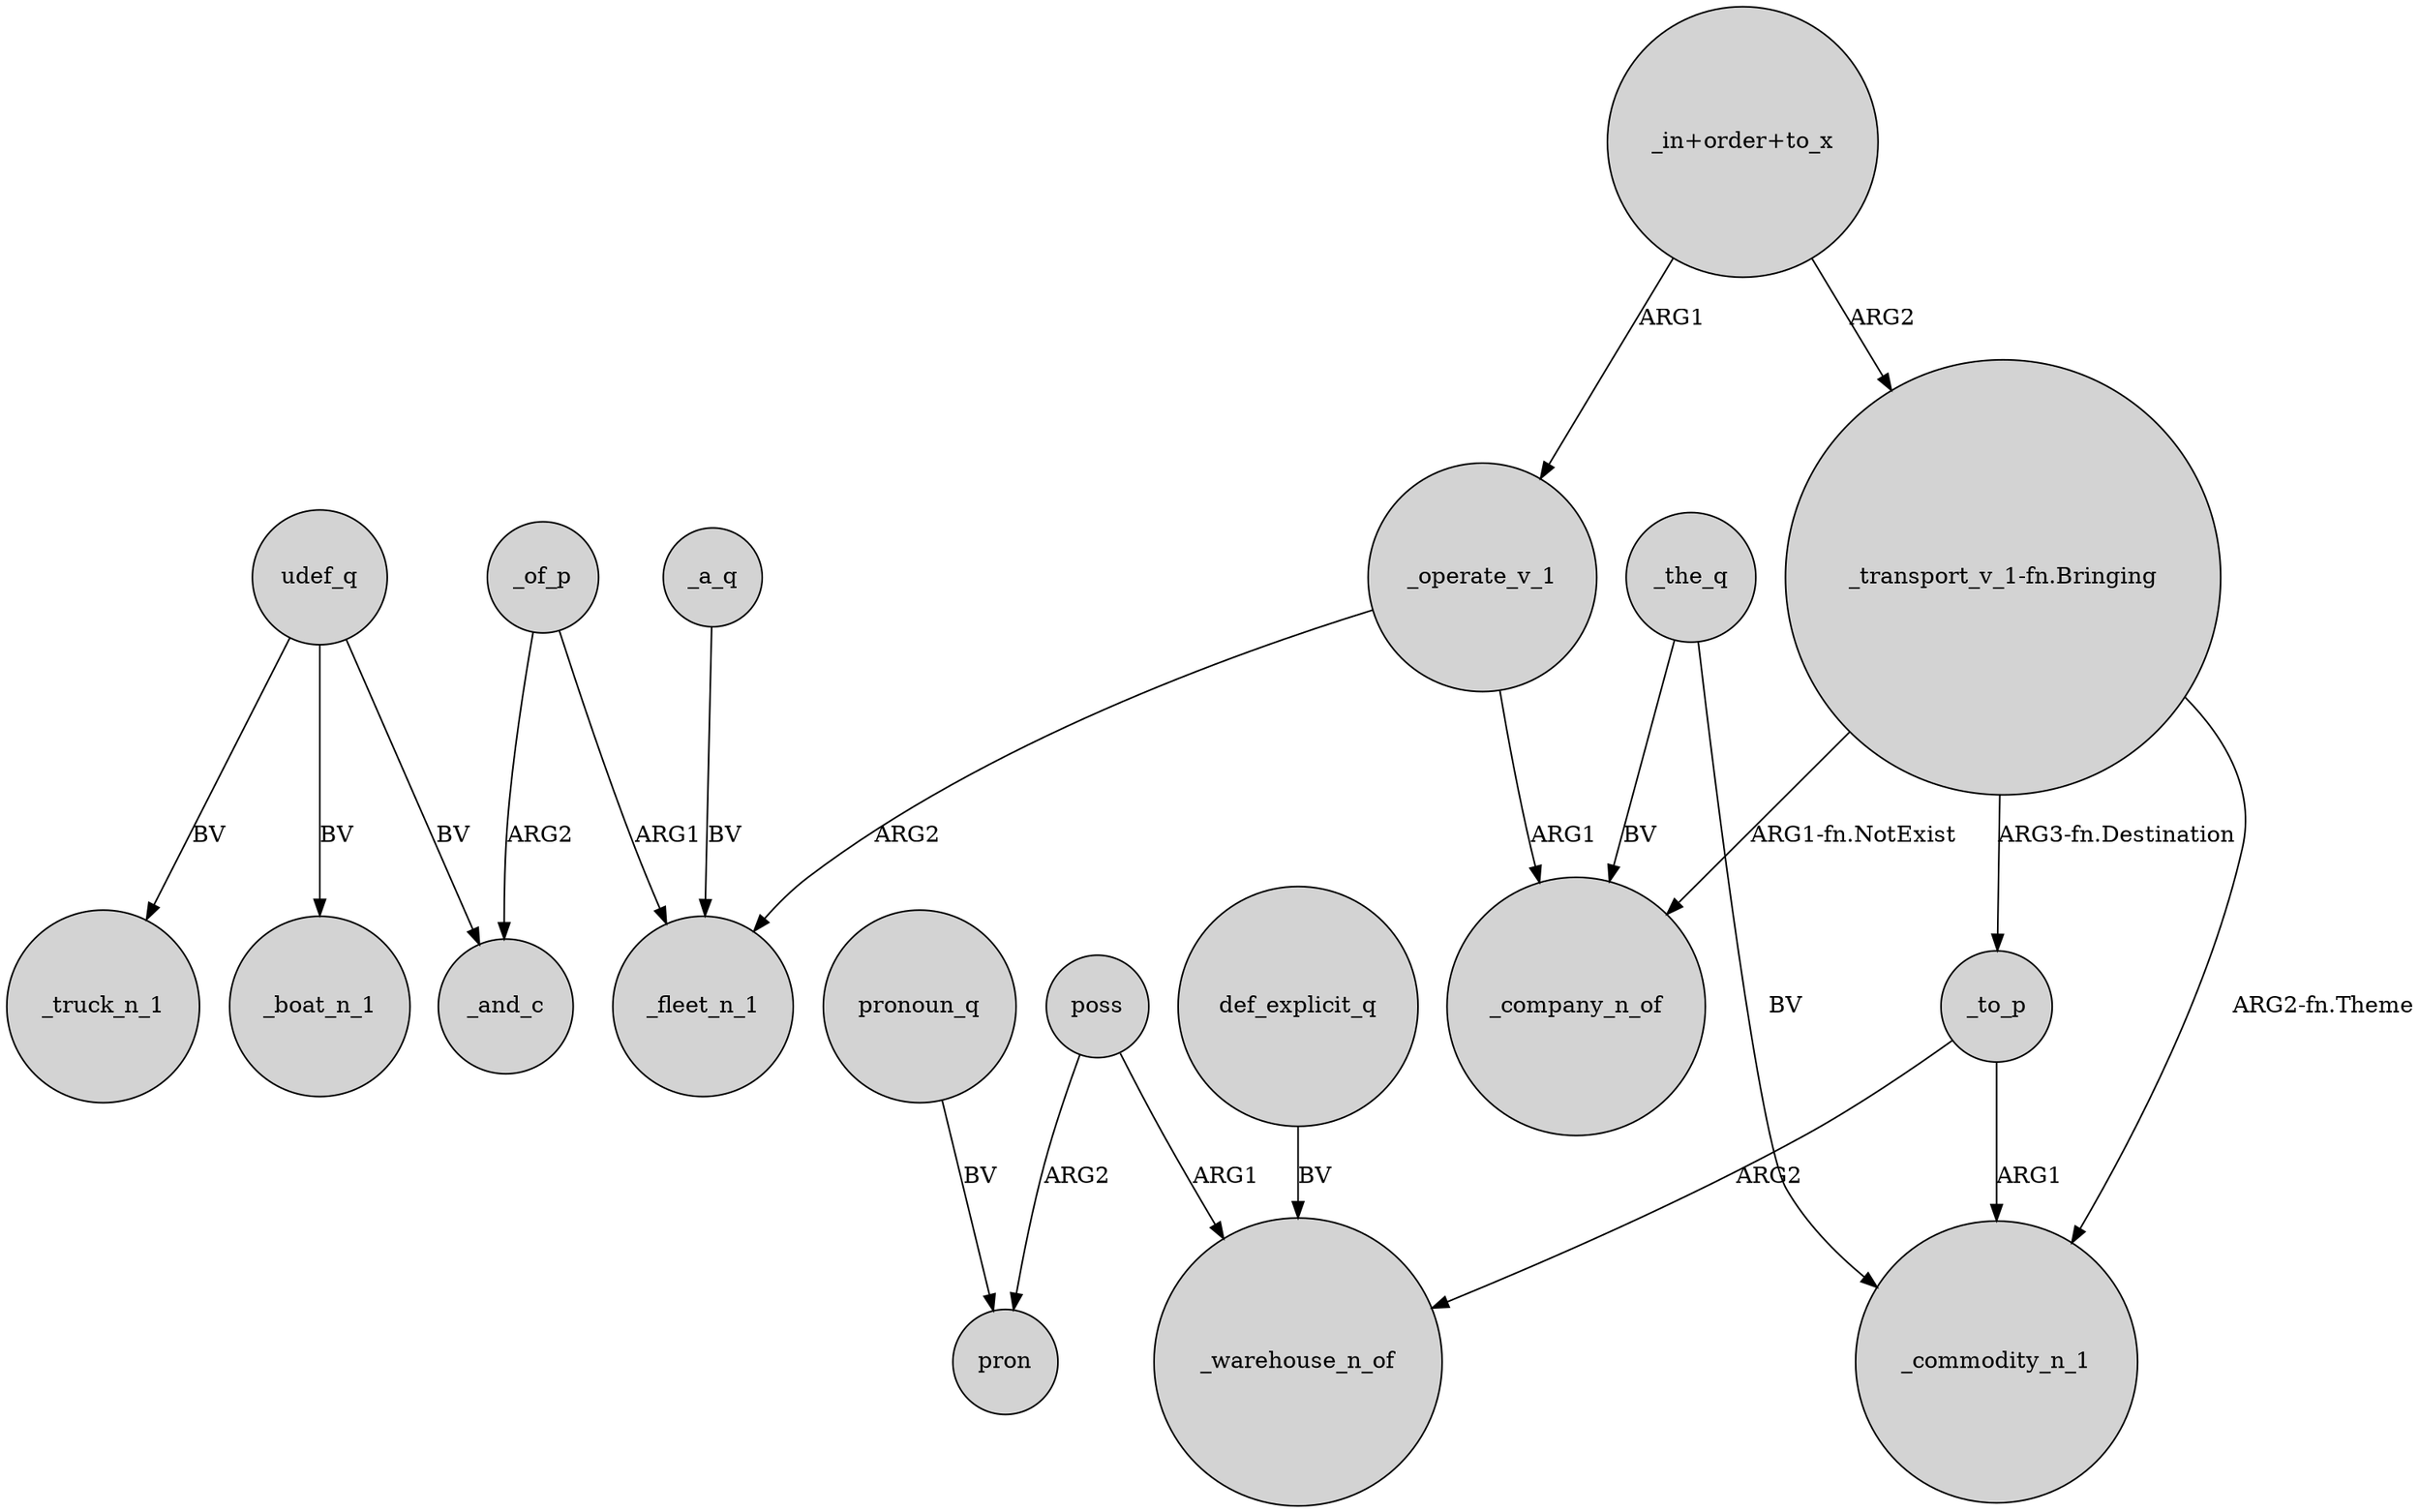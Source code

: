 digraph {
	node [shape=circle style=filled]
	_operate_v_1 -> _fleet_n_1 [label=ARG2]
	"_transport_v_1-fn.Bringing" -> _commodity_n_1 [label="ARG2-fn.Theme"]
	poss -> _warehouse_n_of [label=ARG1]
	_the_q -> _commodity_n_1 [label=BV]
	poss -> pron [label=ARG2]
	_of_p -> _fleet_n_1 [label=ARG1]
	_to_p -> _warehouse_n_of [label=ARG2]
	"_in+order+to_x" -> _operate_v_1 [label=ARG1]
	_of_p -> _and_c [label=ARG2]
	_the_q -> _company_n_of [label=BV]
	def_explicit_q -> _warehouse_n_of [label=BV]
	pronoun_q -> pron [label=BV]
	udef_q -> _truck_n_1 [label=BV]
	udef_q -> _boat_n_1 [label=BV]
	"_in+order+to_x" -> "_transport_v_1-fn.Bringing" [label=ARG2]
	"_transport_v_1-fn.Bringing" -> _to_p [label="ARG3-fn.Destination"]
	"_transport_v_1-fn.Bringing" -> _company_n_of [label="ARG1-fn.NotExist"]
	udef_q -> _and_c [label=BV]
	_a_q -> _fleet_n_1 [label=BV]
	_to_p -> _commodity_n_1 [label=ARG1]
	_operate_v_1 -> _company_n_of [label=ARG1]
}
